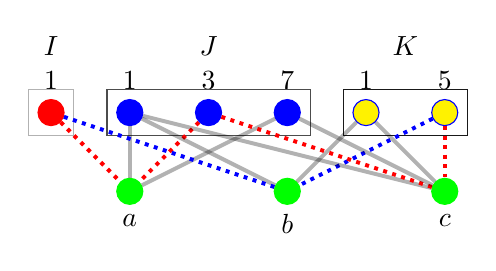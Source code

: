 \begin{tikzpicture}
	\node[shape=circle,draw=red,fill=red,label=above:$1$] (1_1) {};
	\node[shape=circle,draw=blue,fill=blue,label=above:$1$] (1) [right of=1_1] {};
	\node[shape=circle,draw=blue,fill=blue,label=above:$3$] (3) [right of=1] {};
	\node[shape=circle,draw=blue,fill=blue,label=above:$7$] (7) [right of=3] {};
	\node[shape=circle,draw=blue,fill=yellow,label=above:$1$] (1_2) [right of=7] {};
	\node[shape=circle,draw=blue,fill=yellow,label=above:$5$] (5) [right of=1_2] {};
	\node[shape=circle,draw=green,fill=green,label=below:$a$] (a) [below of=1] {};
	\node[shape=circle,draw=green,fill=green,label=below:$b$] (b) [below of=7] {};
	\node[shape=circle,draw=green,fill=green,label=below:$c$] (c) [below of=5] {};

	\node[draw=black!30,fit=(1_1),label={[label distance=.3cm]above:$I$}] {};
	\node[draw=black!70,fit=(1) (3) (7),label={[label distance=.3cm]above:$J$}] {};
	\node[draw=black!90,fit=(1_2) (5),label={[label distance=.3cm]above:$K$}] {};

	\draw (1_1) [line width=0.5mm, dotted, color=red] -- (a);
	\draw (1) [line width=0.5mm, opacity=0.3] -- (a);
	\draw (3) [line width=0.5mm, dotted, color=red] -- (a);
	\draw (7) [line width=0.5mm, opacity=0.3] -- (a);
	\draw (1) [line width=0.5mm, opacity=0.3] -- (b);
	\draw (1_1) [line width=0.5mm, dotted, color=blue] -- (b);
	\draw (1_2) [line width=0.5mm, opacity=0.3] -- (b);
	\draw (5) [line width=0.5mm, dotted, color=blue] -- (b);
	\draw (1) [line width=0.5mm, opacity=0.3] -- (c);
	\draw (3) [line width=0.5mm, dotted, color=red] -- (c);
	\draw (1_2) [line width=0.5mm, opacity=0.3] -- (c);
	\draw (5) [line width=0.5mm, dotted, color=red] -- (c);
	\draw (7) [line width=0.5mm, opacity=0.3] -- (c);
\end{tikzpicture}

 